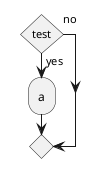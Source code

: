 {
  "sha1": "2jfalmscaha2yx7tlq5q8zb9nfa8ock",
  "insertion": {
    "when": "2024-05-30T20:48:20.022Z",
    "url": "https://forum.plantuml.net/12527/insidediamond-condition-showing-branch-activity-diagram?show=12527#q12527",
    "user": "plantuml@gmail.com"
  }
}
@startuml
skinparam ConditionStyle InsideDiamond
if (test) then (yes)
    :a;
else (no)
endif
@enduml
